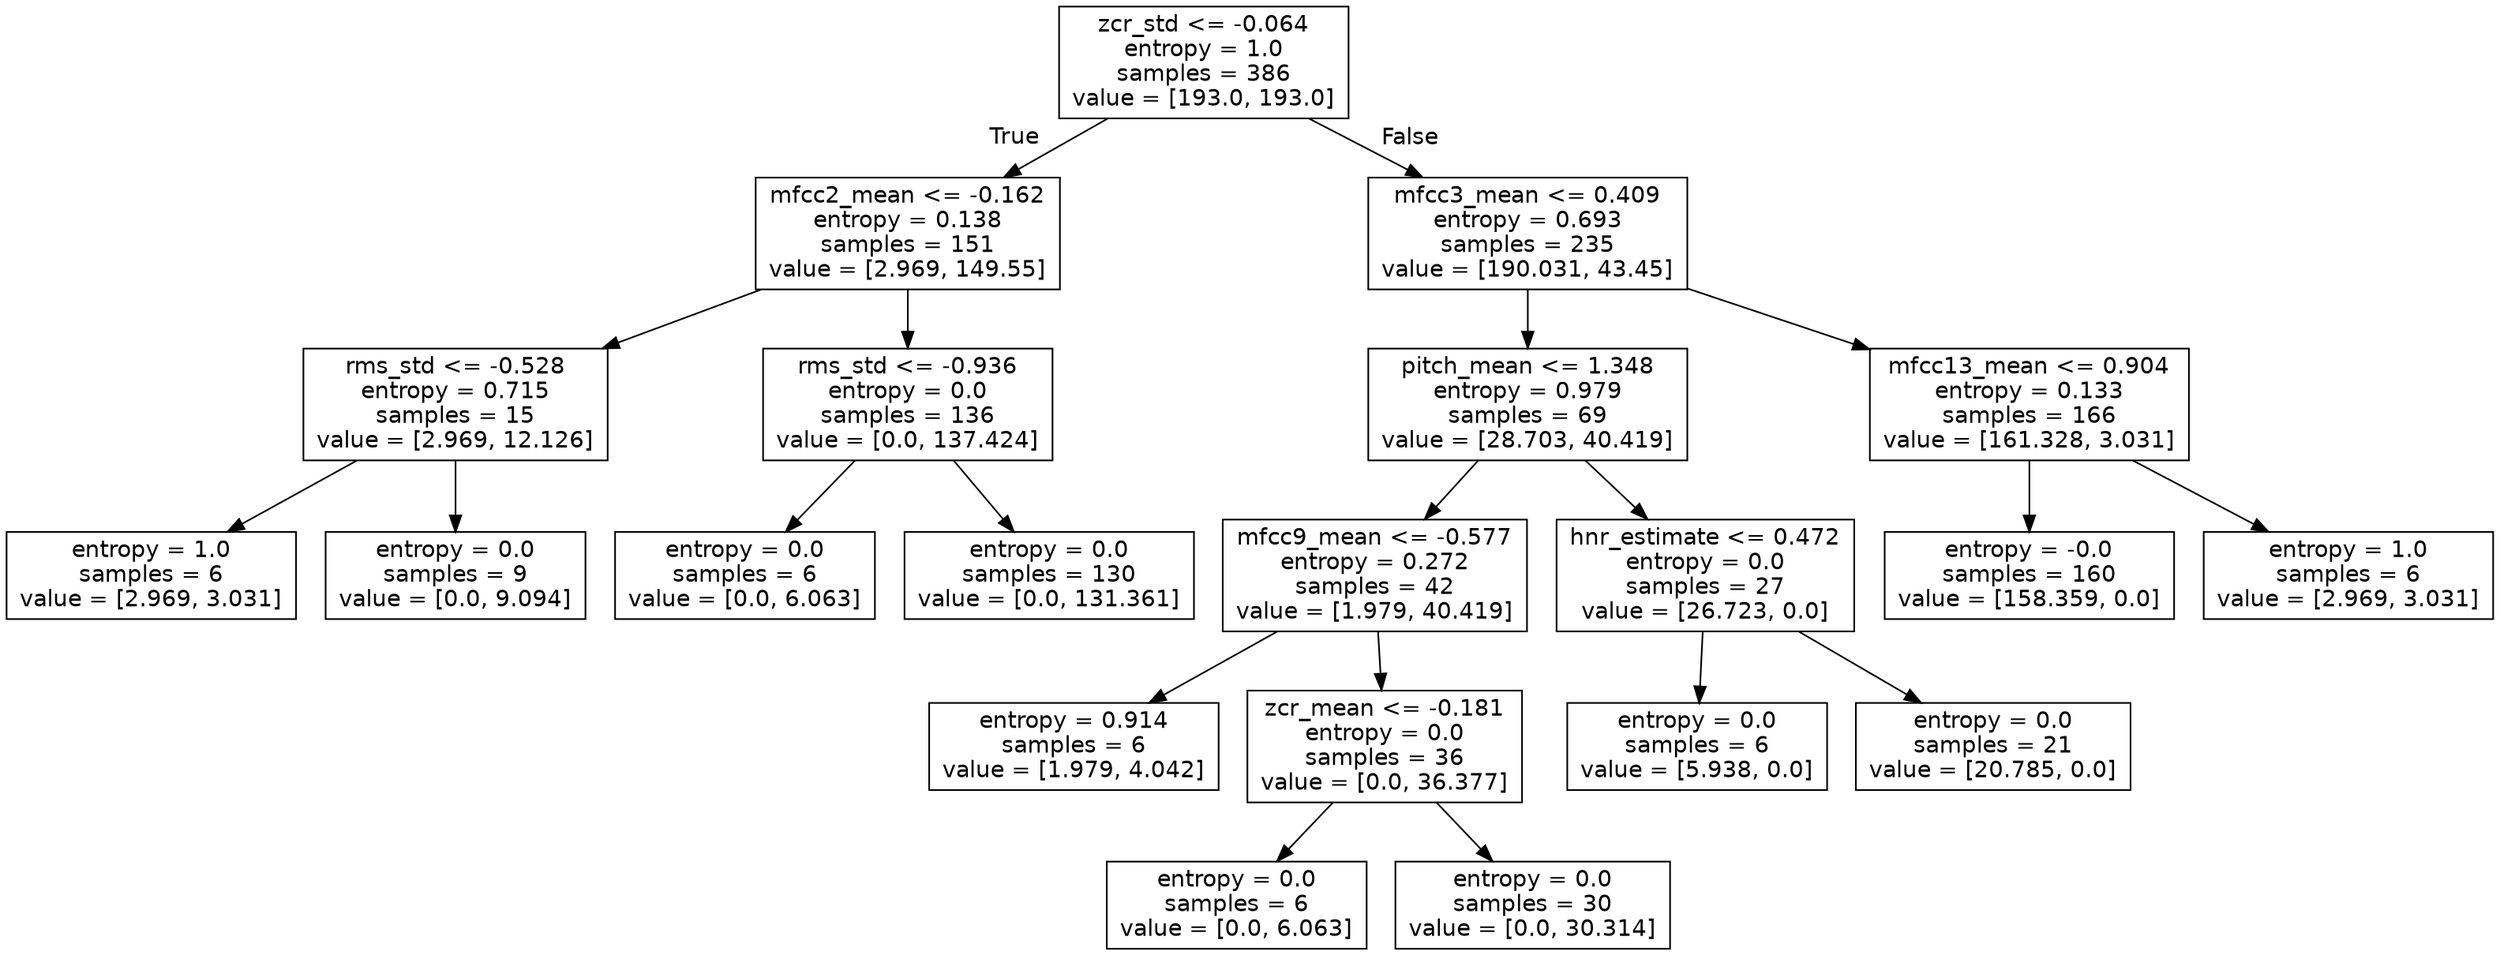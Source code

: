 digraph Tree {
node [shape=box, fontname="helvetica"] ;
edge [fontname="helvetica"] ;
0 [label="zcr_std <= -0.064\nentropy = 1.0\nsamples = 386\nvalue = [193.0, 193.0]"] ;
1 [label="mfcc2_mean <= -0.162\nentropy = 0.138\nsamples = 151\nvalue = [2.969, 149.55]"] ;
0 -> 1 [labeldistance=2.5, labelangle=45, headlabel="True"] ;
9 [label="rms_std <= -0.528\nentropy = 0.715\nsamples = 15\nvalue = [2.969, 12.126]"] ;
1 -> 9 ;
13 [label="entropy = 1.0\nsamples = 6\nvalue = [2.969, 3.031]"] ;
9 -> 13 ;
14 [label="entropy = 0.0\nsamples = 9\nvalue = [0.0, 9.094]"] ;
9 -> 14 ;
10 [label="rms_std <= -0.936\nentropy = 0.0\nsamples = 136\nvalue = [0.0, 137.424]"] ;
1 -> 10 ;
15 [label="entropy = 0.0\nsamples = 6\nvalue = [0.0, 6.063]"] ;
10 -> 15 ;
16 [label="entropy = 0.0\nsamples = 130\nvalue = [0.0, 131.361]"] ;
10 -> 16 ;
2 [label="mfcc3_mean <= 0.409\nentropy = 0.693\nsamples = 235\nvalue = [190.031, 43.45]"] ;
0 -> 2 [labeldistance=2.5, labelangle=-45, headlabel="False"] ;
3 [label="pitch_mean <= 1.348\nentropy = 0.979\nsamples = 69\nvalue = [28.703, 40.419]"] ;
2 -> 3 ;
5 [label="mfcc9_mean <= -0.577\nentropy = 0.272\nsamples = 42\nvalue = [1.979, 40.419]"] ;
3 -> 5 ;
11 [label="entropy = 0.914\nsamples = 6\nvalue = [1.979, 4.042]"] ;
5 -> 11 ;
12 [label="zcr_mean <= -0.181\nentropy = 0.0\nsamples = 36\nvalue = [0.0, 36.377]"] ;
5 -> 12 ;
19 [label="entropy = 0.0\nsamples = 6\nvalue = [0.0, 6.063]"] ;
12 -> 19 ;
20 [label="entropy = 0.0\nsamples = 30\nvalue = [0.0, 30.314]"] ;
12 -> 20 ;
6 [label="hnr_estimate <= 0.472\nentropy = 0.0\nsamples = 27\nvalue = [26.723, 0.0]"] ;
3 -> 6 ;
17 [label="entropy = 0.0\nsamples = 6\nvalue = [5.938, 0.0]"] ;
6 -> 17 ;
18 [label="entropy = 0.0\nsamples = 21\nvalue = [20.785, 0.0]"] ;
6 -> 18 ;
4 [label="mfcc13_mean <= 0.904\nentropy = 0.133\nsamples = 166\nvalue = [161.328, 3.031]"] ;
2 -> 4 ;
7 [label="entropy = -0.0\nsamples = 160\nvalue = [158.359, 0.0]"] ;
4 -> 7 ;
8 [label="entropy = 1.0\nsamples = 6\nvalue = [2.969, 3.031]"] ;
4 -> 8 ;
}